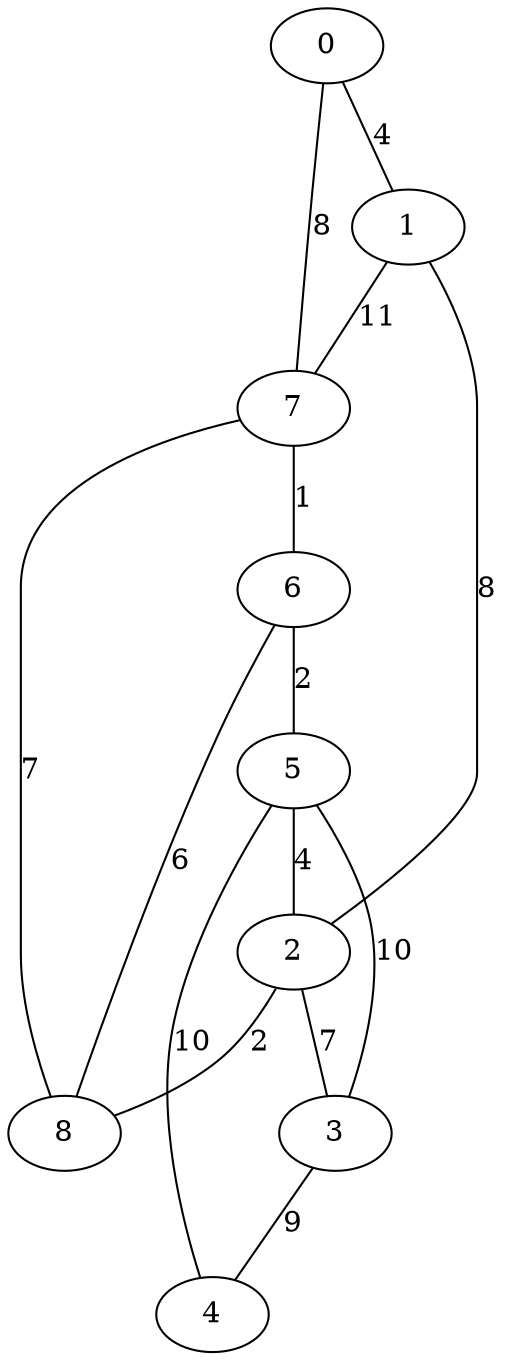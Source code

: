 digraph {
edge [dir=none];
0->1 [label="4" ]
0->7 [label="8" ]
1->2 [label="8" ]
1->7 [label="11" ]
2->8 [label="2" ]
2->3 [label="7" ]
3->4 [label="9" ]
3->5 [label="10" ]
5->2 [label="4" ]
5->4 [label="10" ]
6->5 [label="2" ]
6->8 [label="6" ]
7->6 [label="1" ]
7->8 [label="7" ]
 }
